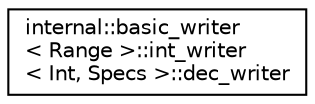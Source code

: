 digraph "Иерархия классов. Графический вид."
{
  edge [fontname="Helvetica",fontsize="10",labelfontname="Helvetica",labelfontsize="10"];
  node [fontname="Helvetica",fontsize="10",shape=record];
  rankdir="LR";
  Node0 [label="internal::basic_writer\l\< Range \>::int_writer\l\< Int, Specs \>::dec_writer",height=0.2,width=0.4,color="black", fillcolor="white", style="filled",URL="$structinternal_1_1basic__writer_1_1int__writer_1_1dec__writer.html"];
}
